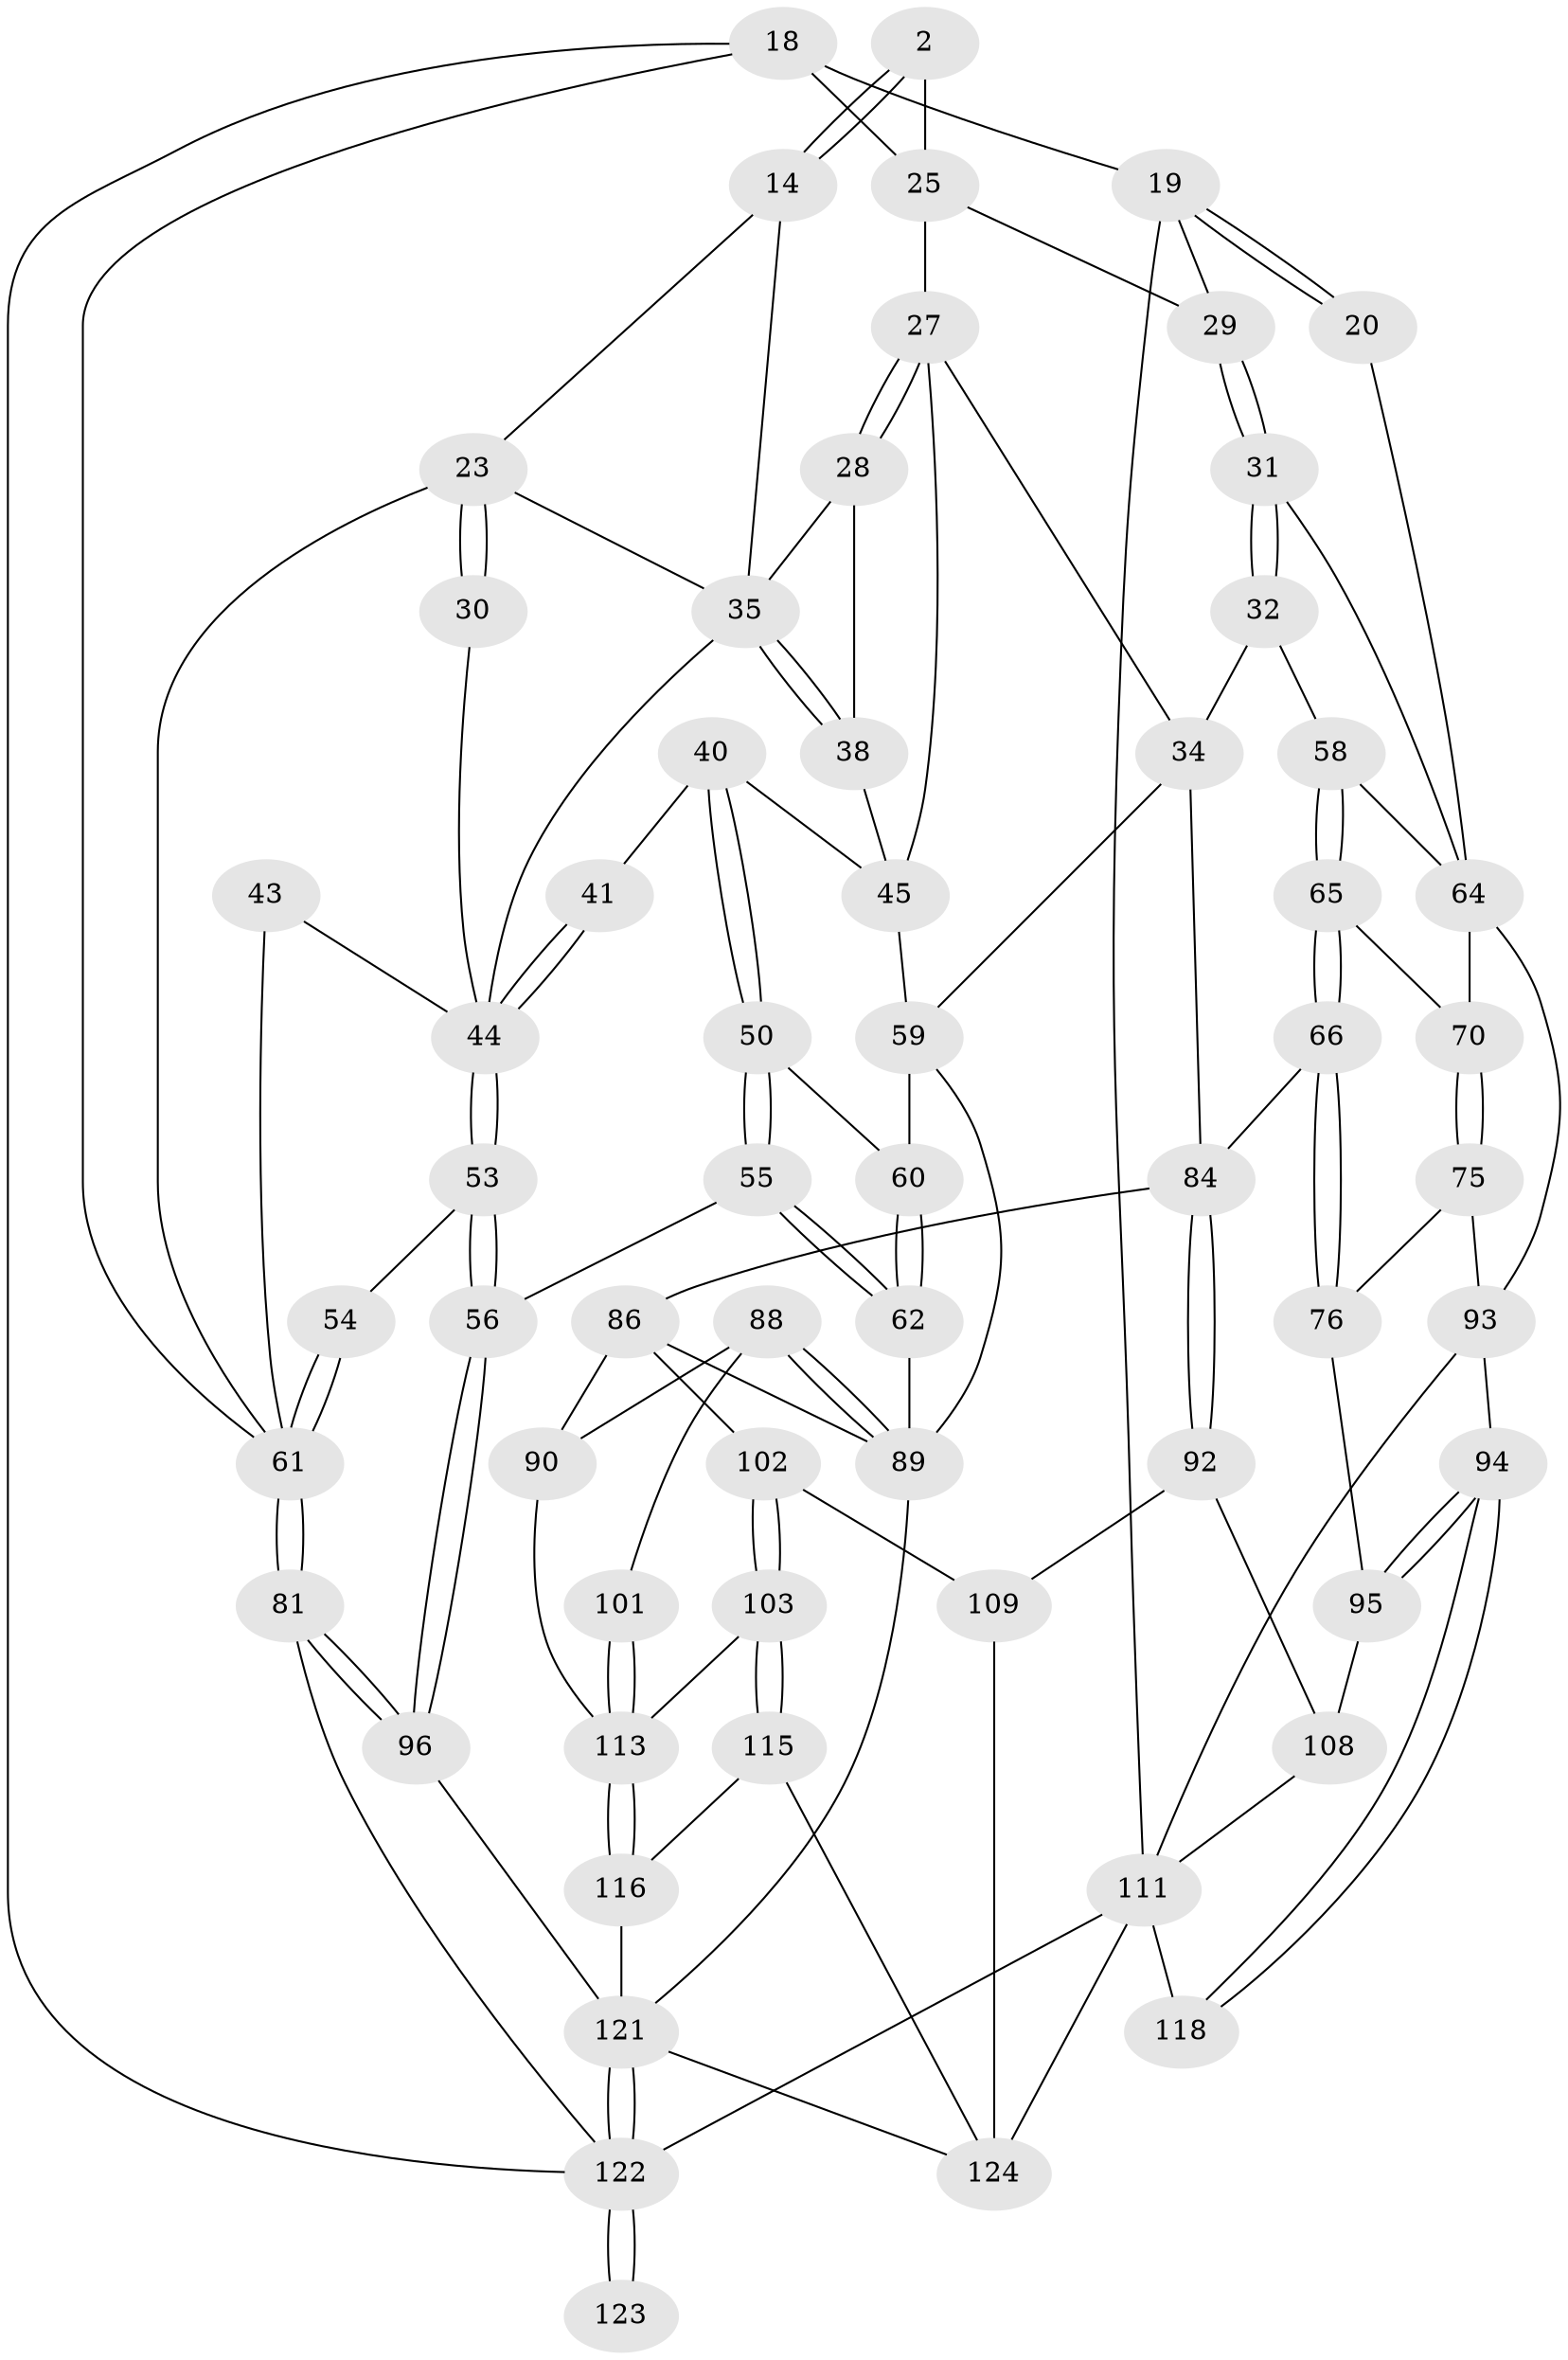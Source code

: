 // original degree distribution, {3: 0.016129032258064516, 5: 0.5645161290322581, 4: 0.21774193548387097, 6: 0.20161290322580644}
// Generated by graph-tools (version 1.1) at 2025/01/03/09/25 05:01:55]
// undirected, 62 vertices, 135 edges
graph export_dot {
graph [start="1"]
  node [color=gray90,style=filled];
  2 [pos="+0.5099444272627585+0.08532077725972105",super="+1"];
  14 [pos="+0.4312118656234975+0.1621133764031897",super="+7"];
  18 [pos="+0.7675978159872727+0.19311840842234695",super="+4+13"];
  19 [pos="+0.9510561681305184+0.25528795864715875",super="+17+16"];
  20 [pos="+1+0.20946072218121267"];
  23 [pos="+0.3427761658318177+0.20653939838547358",super="+9"];
  25 [pos="+0.6333201719997663+0.2107532364708651",super="+3+24"];
  27 [pos="+0.4609187175029283+0.30219565384676716",super="+26"];
  28 [pos="+0.44530880646744764+0.278783502751474"];
  29 [pos="+0.8472083729599892+0.2965273890527154"];
  30 [pos="+0.17583675029161183+0.2597478773226484"];
  31 [pos="+0.8067279206603252+0.35440399069290096"];
  32 [pos="+0.7125870038494122+0.40655444287260606"];
  34 [pos="+0.6144049191564204+0.40949077085612806",super="+33"];
  35 [pos="+0.29524186591222246+0.3172631229750844",super="+22"];
  38 [pos="+0.31205215196226854+0.34245965226693653"];
  40 [pos="+0.27621588301862465+0.41127835806759566"];
  41 [pos="+0.2571715821037743+0.40885859129443164"];
  43 [pos="+0.07075239752111535+0.3948790584353792"];
  44 [pos="+0.1850130317712045+0.42577501754744435",super="+42+37+36"];
  45 [pos="+0.3815726624059922+0.3961903090379629",super="+39"];
  50 [pos="+0.31068752366075403+0.4805484128872237"];
  53 [pos="+0.09057533385737324+0.547356536001532"];
  54 [pos="+0.07125292117819697+0.5433516603388344"];
  55 [pos="+0.23957654580173346+0.6123799314259158"];
  56 [pos="+0.14592620456236982+0.5895083991429725"];
  58 [pos="+0.8191655809861245+0.5253152168279135"];
  59 [pos="+0.43305248989437783+0.5479911599708435",super="+51+48"];
  60 [pos="+0.3656634965297681+0.5506786623781623",super="+49"];
  61 [pos="+0+0.5778389703722091",super="+12+52"];
  62 [pos="+0.2529766438432883+0.6227800865734248"];
  64 [pos="+1+0.6272006965848947",super="+46+57"];
  65 [pos="+0.819547768254648+0.5451998604025272"];
  66 [pos="+0.7504768368058892+0.6015320768082789"];
  70 [pos="+0.8547259908856888+0.579630655807735",super="+63"];
  75 [pos="+0.8399400128869602+0.6469444011411373"];
  76 [pos="+0.8352517941415449+0.6503471936636412"];
  81 [pos="+0+0.8332798197283132"];
  84 [pos="+0.6720507229445417+0.6126621431021987",super="+69"];
  86 [pos="+0.535901730878414+0.6665451645334555",super="+71+85"];
  88 [pos="+0.35557330826604155+0.7233104061280375",super="+87"];
  89 [pos="+0.3204518142831899+0.719360777448497",super="+74+73+72"];
  90 [pos="+0.4987665374543944+0.7174435105933396"];
  92 [pos="+0.6824502292716182+0.6850485873161822",super="+91"];
  93 [pos="+1+0.6442559860087356",super="+77"];
  94 [pos="+1+0.720865689885858"];
  95 [pos="+0.902989167134177+0.7230632105788468",super="+78"];
  96 [pos="+0.10320407588326451+0.8205740056623152"];
  101 [pos="+0.40078027639831976+0.7567291873341726"];
  102 [pos="+0.5843025220734176+0.7717219852406565"];
  103 [pos="+0.5829053162451612+0.7729499518307198"];
  108 [pos="+0.8319366029121728+0.7944021427193143",super="+79"];
  109 [pos="+0.7083259436503728+0.8134611716287804",super="+105"];
  111 [pos="+0.8067949732815828+0.9174099919526331",super="+110+99"];
  113 [pos="+0.42130035187735054+0.791092024249157",super="+104+100"];
  115 [pos="+0.5458875592984241+0.8711612179359841"];
  116 [pos="+0.4615676784370316+0.876378909636571"];
  118 [pos="+0.8682718071922533+0.8545010215432255"];
  121 [pos="+0.3216158799457025+1",super="+117+107"];
  122 [pos="+0.19660551671563822+1",super="+119+120"];
  123 [pos="+0+1"];
  124 [pos="+0.7105601575683697+1",super="+114+112"];
  2 -- 14 [weight=2];
  2 -- 14;
  2 -- 25;
  14 -- 23;
  14 -- 35;
  18 -- 25 [weight=2];
  18 -- 19 [weight=3];
  18 -- 61;
  18 -- 122;
  19 -- 20 [weight=2];
  19 -- 20;
  19 -- 29;
  19 -- 111;
  20 -- 64;
  23 -- 30 [weight=2];
  23 -- 30;
  23 -- 61;
  23 -- 35;
  25 -- 27;
  25 -- 29;
  27 -- 28;
  27 -- 28;
  27 -- 45;
  27 -- 34;
  28 -- 38;
  28 -- 35;
  29 -- 31;
  29 -- 31;
  30 -- 44;
  31 -- 32;
  31 -- 32;
  31 -- 64;
  32 -- 58;
  32 -- 34;
  34 -- 59;
  34 -- 84;
  35 -- 38;
  35 -- 38;
  35 -- 44;
  38 -- 45;
  40 -- 41;
  40 -- 50;
  40 -- 50;
  40 -- 45;
  41 -- 44 [weight=2];
  41 -- 44;
  43 -- 61 [weight=2];
  43 -- 44;
  44 -- 53;
  44 -- 53;
  45 -- 59;
  50 -- 55;
  50 -- 55;
  50 -- 60;
  53 -- 54;
  53 -- 56;
  53 -- 56;
  54 -- 61 [weight=2];
  54 -- 61;
  55 -- 56;
  55 -- 62;
  55 -- 62;
  56 -- 96;
  56 -- 96;
  58 -- 65;
  58 -- 65;
  58 -- 64;
  59 -- 60 [weight=2];
  59 -- 89;
  60 -- 62;
  60 -- 62;
  61 -- 81;
  61 -- 81;
  62 -- 89;
  64 -- 70 [weight=2];
  64 -- 93;
  65 -- 66;
  65 -- 66;
  65 -- 70;
  66 -- 76;
  66 -- 76;
  66 -- 84;
  70 -- 75;
  70 -- 75;
  75 -- 76;
  75 -- 93;
  76 -- 95;
  81 -- 96;
  81 -- 96;
  81 -- 122;
  84 -- 92 [weight=2];
  84 -- 92;
  84 -- 86 [weight=2];
  86 -- 90;
  86 -- 89;
  86 -- 102;
  88 -- 89 [weight=2];
  88 -- 89;
  88 -- 101;
  88 -- 90;
  89 -- 121;
  90 -- 113;
  92 -- 109 [weight=2];
  92 -- 108;
  93 -- 94;
  93 -- 111;
  94 -- 95;
  94 -- 95;
  94 -- 118;
  94 -- 118;
  95 -- 108 [weight=2];
  96 -- 121;
  101 -- 113 [weight=2];
  101 -- 113;
  102 -- 103;
  102 -- 103;
  102 -- 109;
  103 -- 115;
  103 -- 115;
  103 -- 113;
  108 -- 111;
  109 -- 124;
  111 -- 118 [weight=2];
  111 -- 124 [weight=2];
  111 -- 122;
  113 -- 116;
  113 -- 116;
  115 -- 116;
  115 -- 124;
  116 -- 121;
  121 -- 122 [weight=2];
  121 -- 122;
  121 -- 124;
  122 -- 123 [weight=3];
  122 -- 123;
}
